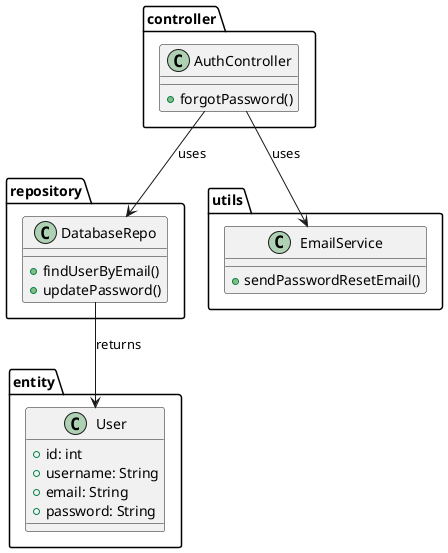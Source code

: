 @startuml
package controller {
    class AuthController {
        +forgotPassword()
    }
}

package repository {
    class DatabaseRepo {
        +findUserByEmail()
        +updatePassword()
    }
}

package utils {
    class EmailService {
        +sendPasswordResetEmail()
    }
}

package entity {
    class User {
        +id: int
        +username: String
        +email: String
        +password: String
    }
}

AuthController --> DatabaseRepo : uses
AuthController --> EmailService : uses
DatabaseRepo --> User : returns
@enduml
